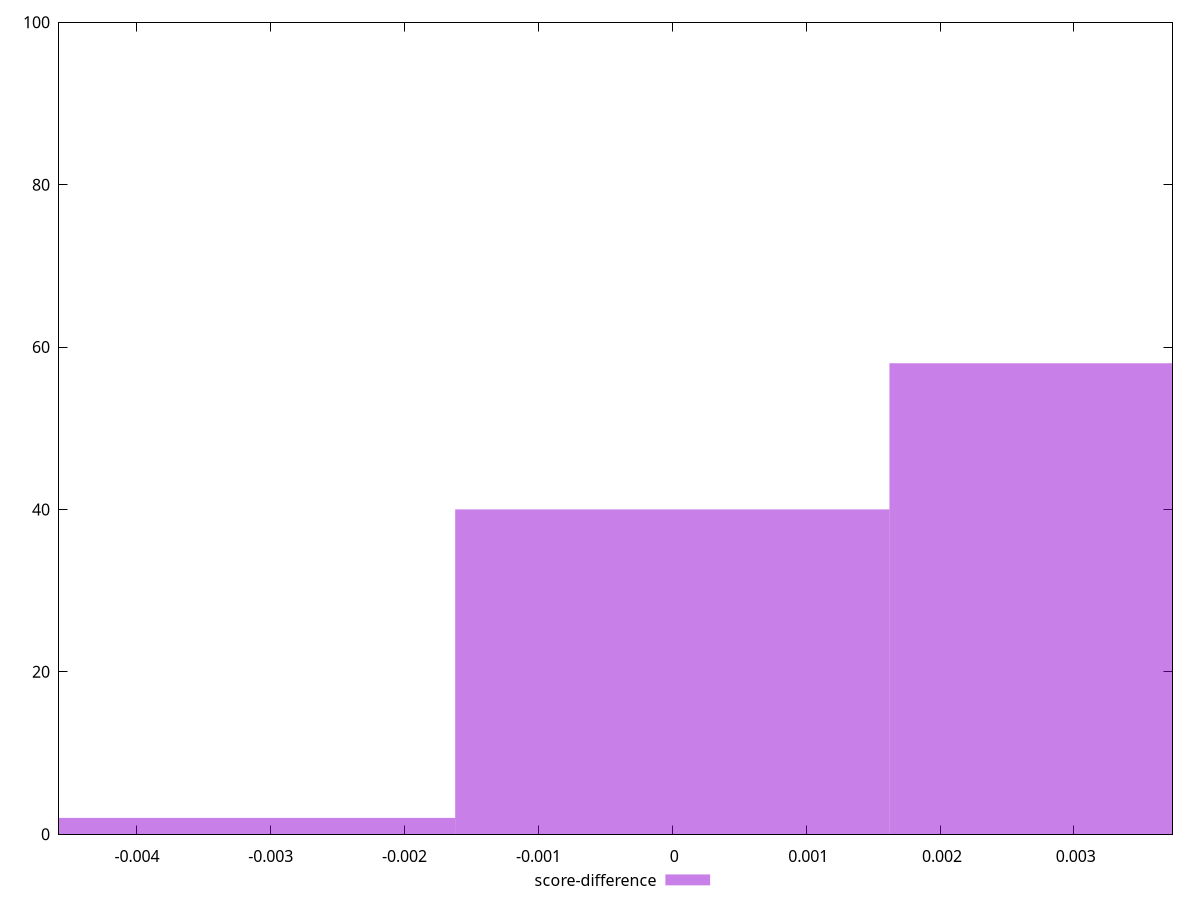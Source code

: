 reset

$scoreDifference <<EOF
0 40
0.003244330412562621 58
-0.003244330412562621 2
EOF

set key outside below
set boxwidth 0.003244330412562621
set xrange [-0.004582126333308456:0.003736911932205933]
set yrange [0:100]
set trange [0:100]
set style fill transparent solid 0.5 noborder
set terminal svg size 640, 490 enhanced background rgb 'white'
set output "reprap/cumulative-layout-shift/samples/pages+cached/score-difference/histogram.svg"

plot $scoreDifference title "score-difference" with boxes

reset
